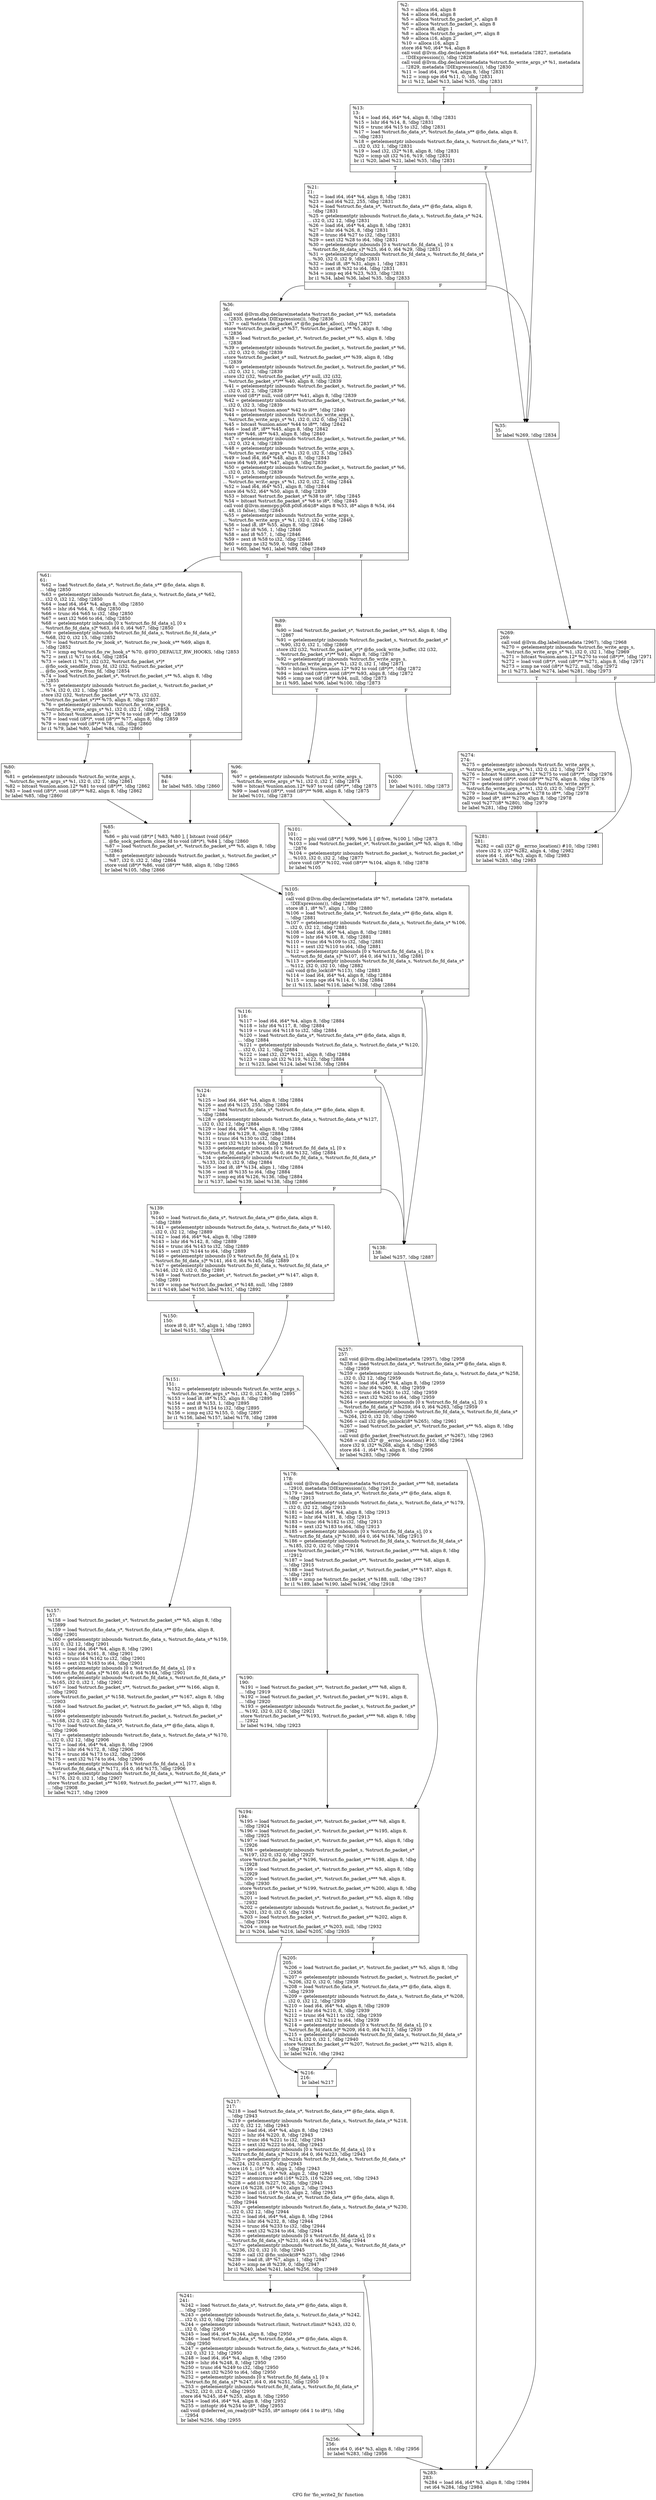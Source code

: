 digraph "CFG for 'fio_write2_fn' function" {
	label="CFG for 'fio_write2_fn' function";

	Node0x5568513bb1d0 [shape=record,label="{%2:\l  %3 = alloca i64, align 8\l  %4 = alloca i64, align 8\l  %5 = alloca %struct.fio_packet_s*, align 8\l  %6 = alloca %struct.fio_packet_s, align 8\l  %7 = alloca i8, align 1\l  %8 = alloca %struct.fio_packet_s**, align 8\l  %9 = alloca i16, align 2\l  %10 = alloca i16, align 2\l  store i64 %0, i64* %4, align 8\l  call void @llvm.dbg.declare(metadata i64* %4, metadata !2827, metadata\l... !DIExpression()), !dbg !2828\l  call void @llvm.dbg.declare(metadata %struct.fio_write_args_s* %1, metadata\l... !2829, metadata !DIExpression()), !dbg !2830\l  %11 = load i64, i64* %4, align 8, !dbg !2831\l  %12 = icmp sge i64 %11, 0, !dbg !2831\l  br i1 %12, label %13, label %35, !dbg !2831\l|{<s0>T|<s1>F}}"];
	Node0x5568513bb1d0:s0 -> Node0x5568514b0af0;
	Node0x5568513bb1d0:s1 -> Node0x5568514b0b90;
	Node0x5568514b0af0 [shape=record,label="{%13:\l13:                                               \l  %14 = load i64, i64* %4, align 8, !dbg !2831\l  %15 = lshr i64 %14, 8, !dbg !2831\l  %16 = trunc i64 %15 to i32, !dbg !2831\l  %17 = load %struct.fio_data_s*, %struct.fio_data_s** @fio_data, align 8,\l... !dbg !2831\l  %18 = getelementptr inbounds %struct.fio_data_s, %struct.fio_data_s* %17,\l... i32 0, i32 1, !dbg !2831\l  %19 = load i32, i32* %18, align 8, !dbg !2831\l  %20 = icmp ult i32 %16, %19, !dbg !2831\l  br i1 %20, label %21, label %35, !dbg !2831\l|{<s0>T|<s1>F}}"];
	Node0x5568514b0af0:s0 -> Node0x5568514b0b40;
	Node0x5568514b0af0:s1 -> Node0x5568514b0b90;
	Node0x5568514b0b40 [shape=record,label="{%21:\l21:                                               \l  %22 = load i64, i64* %4, align 8, !dbg !2831\l  %23 = and i64 %22, 255, !dbg !2831\l  %24 = load %struct.fio_data_s*, %struct.fio_data_s** @fio_data, align 8,\l... !dbg !2831\l  %25 = getelementptr inbounds %struct.fio_data_s, %struct.fio_data_s* %24,\l... i32 0, i32 12, !dbg !2831\l  %26 = load i64, i64* %4, align 8, !dbg !2831\l  %27 = lshr i64 %26, 8, !dbg !2831\l  %28 = trunc i64 %27 to i32, !dbg !2831\l  %29 = sext i32 %28 to i64, !dbg !2831\l  %30 = getelementptr inbounds [0 x %struct.fio_fd_data_s], [0 x\l... %struct.fio_fd_data_s]* %25, i64 0, i64 %29, !dbg !2831\l  %31 = getelementptr inbounds %struct.fio_fd_data_s, %struct.fio_fd_data_s*\l... %30, i32 0, i32 9, !dbg !2831\l  %32 = load i8, i8* %31, align 1, !dbg !2831\l  %33 = zext i8 %32 to i64, !dbg !2831\l  %34 = icmp eq i64 %23, %33, !dbg !2831\l  br i1 %34, label %36, label %35, !dbg !2833\l|{<s0>T|<s1>F}}"];
	Node0x5568514b0b40:s0 -> Node0x5568514b0be0;
	Node0x5568514b0b40:s1 -> Node0x5568514b0b90;
	Node0x5568514b0b90 [shape=record,label="{%35:\l35:                                               \l  br label %269, !dbg !2834\l}"];
	Node0x5568514b0b90 -> Node0x5568514b1400;
	Node0x5568514b0be0 [shape=record,label="{%36:\l36:                                               \l  call void @llvm.dbg.declare(metadata %struct.fio_packet_s** %5, metadata\l... !2835, metadata !DIExpression()), !dbg !2836\l  %37 = call %struct.fio_packet_s* @fio_packet_alloc(), !dbg !2837\l  store %struct.fio_packet_s* %37, %struct.fio_packet_s** %5, align 8, !dbg\l... !2836\l  %38 = load %struct.fio_packet_s*, %struct.fio_packet_s** %5, align 8, !dbg\l... !2838\l  %39 = getelementptr inbounds %struct.fio_packet_s, %struct.fio_packet_s* %6,\l... i32 0, i32 0, !dbg !2839\l  store %struct.fio_packet_s* null, %struct.fio_packet_s** %39, align 8, !dbg\l... !2839\l  %40 = getelementptr inbounds %struct.fio_packet_s, %struct.fio_packet_s* %6,\l... i32 0, i32 1, !dbg !2839\l  store i32 (i32, %struct.fio_packet_s*)* null, i32 (i32,\l... %struct.fio_packet_s*)** %40, align 8, !dbg !2839\l  %41 = getelementptr inbounds %struct.fio_packet_s, %struct.fio_packet_s* %6,\l... i32 0, i32 2, !dbg !2839\l  store void (i8*)* null, void (i8*)** %41, align 8, !dbg !2839\l  %42 = getelementptr inbounds %struct.fio_packet_s, %struct.fio_packet_s* %6,\l... i32 0, i32 3, !dbg !2839\l  %43 = bitcast %union.anon* %42 to i8**, !dbg !2840\l  %44 = getelementptr inbounds %struct.fio_write_args_s,\l... %struct.fio_write_args_s* %1, i32 0, i32 0, !dbg !2841\l  %45 = bitcast %union.anon* %44 to i8**, !dbg !2842\l  %46 = load i8*, i8** %45, align 8, !dbg !2842\l  store i8* %46, i8** %43, align 8, !dbg !2840\l  %47 = getelementptr inbounds %struct.fio_packet_s, %struct.fio_packet_s* %6,\l... i32 0, i32 4, !dbg !2839\l  %48 = getelementptr inbounds %struct.fio_write_args_s,\l... %struct.fio_write_args_s* %1, i32 0, i32 3, !dbg !2843\l  %49 = load i64, i64* %48, align 8, !dbg !2843\l  store i64 %49, i64* %47, align 8, !dbg !2839\l  %50 = getelementptr inbounds %struct.fio_packet_s, %struct.fio_packet_s* %6,\l... i32 0, i32 5, !dbg !2839\l  %51 = getelementptr inbounds %struct.fio_write_args_s,\l... %struct.fio_write_args_s* %1, i32 0, i32 2, !dbg !2844\l  %52 = load i64, i64* %51, align 8, !dbg !2844\l  store i64 %52, i64* %50, align 8, !dbg !2839\l  %53 = bitcast %struct.fio_packet_s* %38 to i8*, !dbg !2845\l  %54 = bitcast %struct.fio_packet_s* %6 to i8*, !dbg !2845\l  call void @llvm.memcpy.p0i8.p0i8.i64(i8* align 8 %53, i8* align 8 %54, i64\l... 48, i1 false), !dbg !2845\l  %55 = getelementptr inbounds %struct.fio_write_args_s,\l... %struct.fio_write_args_s* %1, i32 0, i32 4, !dbg !2846\l  %56 = load i8, i8* %55, align 8, !dbg !2846\l  %57 = lshr i8 %56, 1, !dbg !2846\l  %58 = and i8 %57, 1, !dbg !2846\l  %59 = zext i8 %58 to i32, !dbg !2846\l  %60 = icmp ne i32 %59, 0, !dbg !2848\l  br i1 %60, label %61, label %89, !dbg !2849\l|{<s0>T|<s1>F}}"];
	Node0x5568514b0be0:s0 -> Node0x5568514b0c30;
	Node0x5568514b0be0:s1 -> Node0x5568514b0d70;
	Node0x5568514b0c30 [shape=record,label="{%61:\l61:                                               \l  %62 = load %struct.fio_data_s*, %struct.fio_data_s** @fio_data, align 8,\l... !dbg !2850\l  %63 = getelementptr inbounds %struct.fio_data_s, %struct.fio_data_s* %62,\l... i32 0, i32 12, !dbg !2850\l  %64 = load i64, i64* %4, align 8, !dbg !2850\l  %65 = lshr i64 %64, 8, !dbg !2850\l  %66 = trunc i64 %65 to i32, !dbg !2850\l  %67 = sext i32 %66 to i64, !dbg !2850\l  %68 = getelementptr inbounds [0 x %struct.fio_fd_data_s], [0 x\l... %struct.fio_fd_data_s]* %63, i64 0, i64 %67, !dbg !2850\l  %69 = getelementptr inbounds %struct.fio_fd_data_s, %struct.fio_fd_data_s*\l... %68, i32 0, i32 15, !dbg !2852\l  %70 = load %struct.fio_rw_hook_s*, %struct.fio_rw_hook_s** %69, align 8,\l... !dbg !2852\l  %71 = icmp eq %struct.fio_rw_hook_s* %70, @FIO_DEFAULT_RW_HOOKS, !dbg !2853\l  %72 = zext i1 %71 to i64, !dbg !2854\l  %73 = select i1 %71, i32 (i32, %struct.fio_packet_s*)*\l... @fio_sock_sendfile_from_fd, i32 (i32, %struct.fio_packet_s*)*\l... @fio_sock_write_from_fd, !dbg !2854\l  %74 = load %struct.fio_packet_s*, %struct.fio_packet_s** %5, align 8, !dbg\l... !2855\l  %75 = getelementptr inbounds %struct.fio_packet_s, %struct.fio_packet_s*\l... %74, i32 0, i32 1, !dbg !2856\l  store i32 (i32, %struct.fio_packet_s*)* %73, i32 (i32,\l... %struct.fio_packet_s*)** %75, align 8, !dbg !2857\l  %76 = getelementptr inbounds %struct.fio_write_args_s,\l... %struct.fio_write_args_s* %1, i32 0, i32 1, !dbg !2858\l  %77 = bitcast %union.anon.12* %76 to void (i8*)**, !dbg !2859\l  %78 = load void (i8*)*, void (i8*)** %77, align 8, !dbg !2859\l  %79 = icmp ne void (i8*)* %78, null, !dbg !2860\l  br i1 %79, label %80, label %84, !dbg !2860\l|{<s0>T|<s1>F}}"];
	Node0x5568514b0c30:s0 -> Node0x5568514b0c80;
	Node0x5568514b0c30:s1 -> Node0x5568514b0cd0;
	Node0x5568514b0c80 [shape=record,label="{%80:\l80:                                               \l  %81 = getelementptr inbounds %struct.fio_write_args_s,\l... %struct.fio_write_args_s* %1, i32 0, i32 1, !dbg !2861\l  %82 = bitcast %union.anon.12* %81 to void (i8*)**, !dbg !2862\l  %83 = load void (i8*)*, void (i8*)** %82, align 8, !dbg !2862\l  br label %85, !dbg !2860\l}"];
	Node0x5568514b0c80 -> Node0x5568514b0d20;
	Node0x5568514b0cd0 [shape=record,label="{%84:\l84:                                               \l  br label %85, !dbg !2860\l}"];
	Node0x5568514b0cd0 -> Node0x5568514b0d20;
	Node0x5568514b0d20 [shape=record,label="{%85:\l85:                                               \l  %86 = phi void (i8*)* [ %83, %80 ], [ bitcast (void (i64)*\l... @fio_sock_perform_close_fd to void (i8*)*), %84 ], !dbg !2860\l  %87 = load %struct.fio_packet_s*, %struct.fio_packet_s** %5, align 8, !dbg\l... !2863\l  %88 = getelementptr inbounds %struct.fio_packet_s, %struct.fio_packet_s*\l... %87, i32 0, i32 2, !dbg !2864\l  store void (i8*)* %86, void (i8*)** %88, align 8, !dbg !2865\l  br label %105, !dbg !2866\l}"];
	Node0x5568514b0d20 -> Node0x5568514b0eb0;
	Node0x5568514b0d70 [shape=record,label="{%89:\l89:                                               \l  %90 = load %struct.fio_packet_s*, %struct.fio_packet_s** %5, align 8, !dbg\l... !2867\l  %91 = getelementptr inbounds %struct.fio_packet_s, %struct.fio_packet_s*\l... %90, i32 0, i32 1, !dbg !2869\l  store i32 (i32, %struct.fio_packet_s*)* @fio_sock_write_buffer, i32 (i32,\l... %struct.fio_packet_s*)** %91, align 8, !dbg !2870\l  %92 = getelementptr inbounds %struct.fio_write_args_s,\l... %struct.fio_write_args_s* %1, i32 0, i32 1, !dbg !2871\l  %93 = bitcast %union.anon.12* %92 to void (i8*)**, !dbg !2872\l  %94 = load void (i8*)*, void (i8*)** %93, align 8, !dbg !2872\l  %95 = icmp ne void (i8*)* %94, null, !dbg !2873\l  br i1 %95, label %96, label %100, !dbg !2873\l|{<s0>T|<s1>F}}"];
	Node0x5568514b0d70:s0 -> Node0x5568514b0dc0;
	Node0x5568514b0d70:s1 -> Node0x5568514b0e10;
	Node0x5568514b0dc0 [shape=record,label="{%96:\l96:                                               \l  %97 = getelementptr inbounds %struct.fio_write_args_s,\l... %struct.fio_write_args_s* %1, i32 0, i32 1, !dbg !2874\l  %98 = bitcast %union.anon.12* %97 to void (i8*)**, !dbg !2875\l  %99 = load void (i8*)*, void (i8*)** %98, align 8, !dbg !2875\l  br label %101, !dbg !2873\l}"];
	Node0x5568514b0dc0 -> Node0x5568514b0e60;
	Node0x5568514b0e10 [shape=record,label="{%100:\l100:                                              \l  br label %101, !dbg !2873\l}"];
	Node0x5568514b0e10 -> Node0x5568514b0e60;
	Node0x5568514b0e60 [shape=record,label="{%101:\l101:                                              \l  %102 = phi void (i8*)* [ %99, %96 ], [ @free, %100 ], !dbg !2873\l  %103 = load %struct.fio_packet_s*, %struct.fio_packet_s** %5, align 8, !dbg\l... !2876\l  %104 = getelementptr inbounds %struct.fio_packet_s, %struct.fio_packet_s*\l... %103, i32 0, i32 2, !dbg !2877\l  store void (i8*)* %102, void (i8*)** %104, align 8, !dbg !2878\l  br label %105\l}"];
	Node0x5568514b0e60 -> Node0x5568514b0eb0;
	Node0x5568514b0eb0 [shape=record,label="{%105:\l105:                                              \l  call void @llvm.dbg.declare(metadata i8* %7, metadata !2879, metadata\l... !DIExpression()), !dbg !2880\l  store i8 1, i8* %7, align 1, !dbg !2880\l  %106 = load %struct.fio_data_s*, %struct.fio_data_s** @fio_data, align 8,\l... !dbg !2881\l  %107 = getelementptr inbounds %struct.fio_data_s, %struct.fio_data_s* %106,\l... i32 0, i32 12, !dbg !2881\l  %108 = load i64, i64* %4, align 8, !dbg !2881\l  %109 = lshr i64 %108, 8, !dbg !2881\l  %110 = trunc i64 %109 to i32, !dbg !2881\l  %111 = sext i32 %110 to i64, !dbg !2881\l  %112 = getelementptr inbounds [0 x %struct.fio_fd_data_s], [0 x\l... %struct.fio_fd_data_s]* %107, i64 0, i64 %111, !dbg !2881\l  %113 = getelementptr inbounds %struct.fio_fd_data_s, %struct.fio_fd_data_s*\l... %112, i32 0, i32 10, !dbg !2882\l  call void @fio_lock(i8* %113), !dbg !2883\l  %114 = load i64, i64* %4, align 8, !dbg !2884\l  %115 = icmp sge i64 %114, 0, !dbg !2884\l  br i1 %115, label %116, label %138, !dbg !2884\l|{<s0>T|<s1>F}}"];
	Node0x5568514b0eb0:s0 -> Node0x5568514b0f00;
	Node0x5568514b0eb0:s1 -> Node0x5568514b0fa0;
	Node0x5568514b0f00 [shape=record,label="{%116:\l116:                                              \l  %117 = load i64, i64* %4, align 8, !dbg !2884\l  %118 = lshr i64 %117, 8, !dbg !2884\l  %119 = trunc i64 %118 to i32, !dbg !2884\l  %120 = load %struct.fio_data_s*, %struct.fio_data_s** @fio_data, align 8,\l... !dbg !2884\l  %121 = getelementptr inbounds %struct.fio_data_s, %struct.fio_data_s* %120,\l... i32 0, i32 1, !dbg !2884\l  %122 = load i32, i32* %121, align 8, !dbg !2884\l  %123 = icmp ult i32 %119, %122, !dbg !2884\l  br i1 %123, label %124, label %138, !dbg !2884\l|{<s0>T|<s1>F}}"];
	Node0x5568514b0f00:s0 -> Node0x5568514b0f50;
	Node0x5568514b0f00:s1 -> Node0x5568514b0fa0;
	Node0x5568514b0f50 [shape=record,label="{%124:\l124:                                              \l  %125 = load i64, i64* %4, align 8, !dbg !2884\l  %126 = and i64 %125, 255, !dbg !2884\l  %127 = load %struct.fio_data_s*, %struct.fio_data_s** @fio_data, align 8,\l... !dbg !2884\l  %128 = getelementptr inbounds %struct.fio_data_s, %struct.fio_data_s* %127,\l... i32 0, i32 12, !dbg !2884\l  %129 = load i64, i64* %4, align 8, !dbg !2884\l  %130 = lshr i64 %129, 8, !dbg !2884\l  %131 = trunc i64 %130 to i32, !dbg !2884\l  %132 = sext i32 %131 to i64, !dbg !2884\l  %133 = getelementptr inbounds [0 x %struct.fio_fd_data_s], [0 x\l... %struct.fio_fd_data_s]* %128, i64 0, i64 %132, !dbg !2884\l  %134 = getelementptr inbounds %struct.fio_fd_data_s, %struct.fio_fd_data_s*\l... %133, i32 0, i32 9, !dbg !2884\l  %135 = load i8, i8* %134, align 1, !dbg !2884\l  %136 = zext i8 %135 to i64, !dbg !2884\l  %137 = icmp eq i64 %126, %136, !dbg !2884\l  br i1 %137, label %139, label %138, !dbg !2886\l|{<s0>T|<s1>F}}"];
	Node0x5568514b0f50:s0 -> Node0x5568514b0ff0;
	Node0x5568514b0f50:s1 -> Node0x5568514b0fa0;
	Node0x5568514b0fa0 [shape=record,label="{%138:\l138:                                              \l  br label %257, !dbg !2887\l}"];
	Node0x5568514b0fa0 -> Node0x5568514b13b0;
	Node0x5568514b0ff0 [shape=record,label="{%139:\l139:                                              \l  %140 = load %struct.fio_data_s*, %struct.fio_data_s** @fio_data, align 8,\l... !dbg !2889\l  %141 = getelementptr inbounds %struct.fio_data_s, %struct.fio_data_s* %140,\l... i32 0, i32 12, !dbg !2889\l  %142 = load i64, i64* %4, align 8, !dbg !2889\l  %143 = lshr i64 %142, 8, !dbg !2889\l  %144 = trunc i64 %143 to i32, !dbg !2889\l  %145 = sext i32 %144 to i64, !dbg !2889\l  %146 = getelementptr inbounds [0 x %struct.fio_fd_data_s], [0 x\l... %struct.fio_fd_data_s]* %141, i64 0, i64 %145, !dbg !2889\l  %147 = getelementptr inbounds %struct.fio_fd_data_s, %struct.fio_fd_data_s*\l... %146, i32 0, i32 0, !dbg !2891\l  %148 = load %struct.fio_packet_s*, %struct.fio_packet_s** %147, align 8,\l... !dbg !2891\l  %149 = icmp ne %struct.fio_packet_s* %148, null, !dbg !2889\l  br i1 %149, label %150, label %151, !dbg !2892\l|{<s0>T|<s1>F}}"];
	Node0x5568514b0ff0:s0 -> Node0x5568514b1040;
	Node0x5568514b0ff0:s1 -> Node0x5568514b1090;
	Node0x5568514b1040 [shape=record,label="{%150:\l150:                                              \l  store i8 0, i8* %7, align 1, !dbg !2893\l  br label %151, !dbg !2894\l}"];
	Node0x5568514b1040 -> Node0x5568514b1090;
	Node0x5568514b1090 [shape=record,label="{%151:\l151:                                              \l  %152 = getelementptr inbounds %struct.fio_write_args_s,\l... %struct.fio_write_args_s* %1, i32 0, i32 4, !dbg !2895\l  %153 = load i8, i8* %152, align 8, !dbg !2895\l  %154 = and i8 %153, 1, !dbg !2895\l  %155 = zext i8 %154 to i32, !dbg !2895\l  %156 = icmp eq i32 %155, 0, !dbg !2897\l  br i1 %156, label %157, label %178, !dbg !2898\l|{<s0>T|<s1>F}}"];
	Node0x5568514b1090:s0 -> Node0x5568514b10e0;
	Node0x5568514b1090:s1 -> Node0x5568514b1130;
	Node0x5568514b10e0 [shape=record,label="{%157:\l157:                                              \l  %158 = load %struct.fio_packet_s*, %struct.fio_packet_s** %5, align 8, !dbg\l... !2899\l  %159 = load %struct.fio_data_s*, %struct.fio_data_s** @fio_data, align 8,\l... !dbg !2901\l  %160 = getelementptr inbounds %struct.fio_data_s, %struct.fio_data_s* %159,\l... i32 0, i32 12, !dbg !2901\l  %161 = load i64, i64* %4, align 8, !dbg !2901\l  %162 = lshr i64 %161, 8, !dbg !2901\l  %163 = trunc i64 %162 to i32, !dbg !2901\l  %164 = sext i32 %163 to i64, !dbg !2901\l  %165 = getelementptr inbounds [0 x %struct.fio_fd_data_s], [0 x\l... %struct.fio_fd_data_s]* %160, i64 0, i64 %164, !dbg !2901\l  %166 = getelementptr inbounds %struct.fio_fd_data_s, %struct.fio_fd_data_s*\l... %165, i32 0, i32 1, !dbg !2902\l  %167 = load %struct.fio_packet_s**, %struct.fio_packet_s*** %166, align 8,\l... !dbg !2902\l  store %struct.fio_packet_s* %158, %struct.fio_packet_s** %167, align 8, !dbg\l... !2903\l  %168 = load %struct.fio_packet_s*, %struct.fio_packet_s** %5, align 8, !dbg\l... !2904\l  %169 = getelementptr inbounds %struct.fio_packet_s, %struct.fio_packet_s*\l... %168, i32 0, i32 0, !dbg !2905\l  %170 = load %struct.fio_data_s*, %struct.fio_data_s** @fio_data, align 8,\l... !dbg !2906\l  %171 = getelementptr inbounds %struct.fio_data_s, %struct.fio_data_s* %170,\l... i32 0, i32 12, !dbg !2906\l  %172 = load i64, i64* %4, align 8, !dbg !2906\l  %173 = lshr i64 %172, 8, !dbg !2906\l  %174 = trunc i64 %173 to i32, !dbg !2906\l  %175 = sext i32 %174 to i64, !dbg !2906\l  %176 = getelementptr inbounds [0 x %struct.fio_fd_data_s], [0 x\l... %struct.fio_fd_data_s]* %171, i64 0, i64 %175, !dbg !2906\l  %177 = getelementptr inbounds %struct.fio_fd_data_s, %struct.fio_fd_data_s*\l... %176, i32 0, i32 1, !dbg !2907\l  store %struct.fio_packet_s** %169, %struct.fio_packet_s*** %177, align 8,\l... !dbg !2908\l  br label %217, !dbg !2909\l}"];
	Node0x5568514b10e0 -> Node0x5568514b12c0;
	Node0x5568514b1130 [shape=record,label="{%178:\l178:                                              \l  call void @llvm.dbg.declare(metadata %struct.fio_packet_s*** %8, metadata\l... !2910, metadata !DIExpression()), !dbg !2912\l  %179 = load %struct.fio_data_s*, %struct.fio_data_s** @fio_data, align 8,\l... !dbg !2913\l  %180 = getelementptr inbounds %struct.fio_data_s, %struct.fio_data_s* %179,\l... i32 0, i32 12, !dbg !2913\l  %181 = load i64, i64* %4, align 8, !dbg !2913\l  %182 = lshr i64 %181, 8, !dbg !2913\l  %183 = trunc i64 %182 to i32, !dbg !2913\l  %184 = sext i32 %183 to i64, !dbg !2913\l  %185 = getelementptr inbounds [0 x %struct.fio_fd_data_s], [0 x\l... %struct.fio_fd_data_s]* %180, i64 0, i64 %184, !dbg !2913\l  %186 = getelementptr inbounds %struct.fio_fd_data_s, %struct.fio_fd_data_s*\l... %185, i32 0, i32 0, !dbg !2914\l  store %struct.fio_packet_s** %186, %struct.fio_packet_s*** %8, align 8, !dbg\l... !2912\l  %187 = load %struct.fio_packet_s**, %struct.fio_packet_s*** %8, align 8,\l... !dbg !2915\l  %188 = load %struct.fio_packet_s*, %struct.fio_packet_s** %187, align 8,\l... !dbg !2917\l  %189 = icmp ne %struct.fio_packet_s* %188, null, !dbg !2917\l  br i1 %189, label %190, label %194, !dbg !2918\l|{<s0>T|<s1>F}}"];
	Node0x5568514b1130:s0 -> Node0x5568514b1180;
	Node0x5568514b1130:s1 -> Node0x5568514b11d0;
	Node0x5568514b1180 [shape=record,label="{%190:\l190:                                              \l  %191 = load %struct.fio_packet_s**, %struct.fio_packet_s*** %8, align 8,\l... !dbg !2919\l  %192 = load %struct.fio_packet_s*, %struct.fio_packet_s** %191, align 8,\l... !dbg !2920\l  %193 = getelementptr inbounds %struct.fio_packet_s, %struct.fio_packet_s*\l... %192, i32 0, i32 0, !dbg !2921\l  store %struct.fio_packet_s** %193, %struct.fio_packet_s*** %8, align 8, !dbg\l... !2922\l  br label %194, !dbg !2923\l}"];
	Node0x5568514b1180 -> Node0x5568514b11d0;
	Node0x5568514b11d0 [shape=record,label="{%194:\l194:                                              \l  %195 = load %struct.fio_packet_s**, %struct.fio_packet_s*** %8, align 8,\l... !dbg !2924\l  %196 = load %struct.fio_packet_s*, %struct.fio_packet_s** %195, align 8,\l... !dbg !2925\l  %197 = load %struct.fio_packet_s*, %struct.fio_packet_s** %5, align 8, !dbg\l... !2926\l  %198 = getelementptr inbounds %struct.fio_packet_s, %struct.fio_packet_s*\l... %197, i32 0, i32 0, !dbg !2927\l  store %struct.fio_packet_s* %196, %struct.fio_packet_s** %198, align 8, !dbg\l... !2928\l  %199 = load %struct.fio_packet_s*, %struct.fio_packet_s** %5, align 8, !dbg\l... !2929\l  %200 = load %struct.fio_packet_s**, %struct.fio_packet_s*** %8, align 8,\l... !dbg !2930\l  store %struct.fio_packet_s* %199, %struct.fio_packet_s** %200, align 8, !dbg\l... !2931\l  %201 = load %struct.fio_packet_s*, %struct.fio_packet_s** %5, align 8, !dbg\l... !2932\l  %202 = getelementptr inbounds %struct.fio_packet_s, %struct.fio_packet_s*\l... %201, i32 0, i32 0, !dbg !2934\l  %203 = load %struct.fio_packet_s*, %struct.fio_packet_s** %202, align 8,\l... !dbg !2934\l  %204 = icmp ne %struct.fio_packet_s* %203, null, !dbg !2932\l  br i1 %204, label %216, label %205, !dbg !2935\l|{<s0>T|<s1>F}}"];
	Node0x5568514b11d0:s0 -> Node0x5568514b1270;
	Node0x5568514b11d0:s1 -> Node0x5568514b1220;
	Node0x5568514b1220 [shape=record,label="{%205:\l205:                                              \l  %206 = load %struct.fio_packet_s*, %struct.fio_packet_s** %5, align 8, !dbg\l... !2936\l  %207 = getelementptr inbounds %struct.fio_packet_s, %struct.fio_packet_s*\l... %206, i32 0, i32 0, !dbg !2938\l  %208 = load %struct.fio_data_s*, %struct.fio_data_s** @fio_data, align 8,\l... !dbg !2939\l  %209 = getelementptr inbounds %struct.fio_data_s, %struct.fio_data_s* %208,\l... i32 0, i32 12, !dbg !2939\l  %210 = load i64, i64* %4, align 8, !dbg !2939\l  %211 = lshr i64 %210, 8, !dbg !2939\l  %212 = trunc i64 %211 to i32, !dbg !2939\l  %213 = sext i32 %212 to i64, !dbg !2939\l  %214 = getelementptr inbounds [0 x %struct.fio_fd_data_s], [0 x\l... %struct.fio_fd_data_s]* %209, i64 0, i64 %213, !dbg !2939\l  %215 = getelementptr inbounds %struct.fio_fd_data_s, %struct.fio_fd_data_s*\l... %214, i32 0, i32 1, !dbg !2940\l  store %struct.fio_packet_s** %207, %struct.fio_packet_s*** %215, align 8,\l... !dbg !2941\l  br label %216, !dbg !2942\l}"];
	Node0x5568514b1220 -> Node0x5568514b1270;
	Node0x5568514b1270 [shape=record,label="{%216:\l216:                                              \l  br label %217\l}"];
	Node0x5568514b1270 -> Node0x5568514b12c0;
	Node0x5568514b12c0 [shape=record,label="{%217:\l217:                                              \l  %218 = load %struct.fio_data_s*, %struct.fio_data_s** @fio_data, align 8,\l... !dbg !2943\l  %219 = getelementptr inbounds %struct.fio_data_s, %struct.fio_data_s* %218,\l... i32 0, i32 12, !dbg !2943\l  %220 = load i64, i64* %4, align 8, !dbg !2943\l  %221 = lshr i64 %220, 8, !dbg !2943\l  %222 = trunc i64 %221 to i32, !dbg !2943\l  %223 = sext i32 %222 to i64, !dbg !2943\l  %224 = getelementptr inbounds [0 x %struct.fio_fd_data_s], [0 x\l... %struct.fio_fd_data_s]* %219, i64 0, i64 %223, !dbg !2943\l  %225 = getelementptr inbounds %struct.fio_fd_data_s, %struct.fio_fd_data_s*\l... %224, i32 0, i32 5, !dbg !2943\l  store i16 1, i16* %9, align 2, !dbg !2943\l  %226 = load i16, i16* %9, align 2, !dbg !2943\l  %227 = atomicrmw add i16* %225, i16 %226 seq_cst, !dbg !2943\l  %228 = add i16 %227, %226, !dbg !2943\l  store i16 %228, i16* %10, align 2, !dbg !2943\l  %229 = load i16, i16* %10, align 2, !dbg !2943\l  %230 = load %struct.fio_data_s*, %struct.fio_data_s** @fio_data, align 8,\l... !dbg !2944\l  %231 = getelementptr inbounds %struct.fio_data_s, %struct.fio_data_s* %230,\l... i32 0, i32 12, !dbg !2944\l  %232 = load i64, i64* %4, align 8, !dbg !2944\l  %233 = lshr i64 %232, 8, !dbg !2944\l  %234 = trunc i64 %233 to i32, !dbg !2944\l  %235 = sext i32 %234 to i64, !dbg !2944\l  %236 = getelementptr inbounds [0 x %struct.fio_fd_data_s], [0 x\l... %struct.fio_fd_data_s]* %231, i64 0, i64 %235, !dbg !2944\l  %237 = getelementptr inbounds %struct.fio_fd_data_s, %struct.fio_fd_data_s*\l... %236, i32 0, i32 10, !dbg !2945\l  %238 = call i32 @fio_unlock(i8* %237), !dbg !2946\l  %239 = load i8, i8* %7, align 1, !dbg !2947\l  %240 = icmp ne i8 %239, 0, !dbg !2947\l  br i1 %240, label %241, label %256, !dbg !2949\l|{<s0>T|<s1>F}}"];
	Node0x5568514b12c0:s0 -> Node0x5568514b1310;
	Node0x5568514b12c0:s1 -> Node0x5568514b1360;
	Node0x5568514b1310 [shape=record,label="{%241:\l241:                                              \l  %242 = load %struct.fio_data_s*, %struct.fio_data_s** @fio_data, align 8,\l... !dbg !2950\l  %243 = getelementptr inbounds %struct.fio_data_s, %struct.fio_data_s* %242,\l... i32 0, i32 0, !dbg !2950\l  %244 = getelementptr inbounds %struct.rlimit, %struct.rlimit* %243, i32 0,\l... i32 0, !dbg !2950\l  %245 = load i64, i64* %244, align 8, !dbg !2950\l  %246 = load %struct.fio_data_s*, %struct.fio_data_s** @fio_data, align 8,\l... !dbg !2950\l  %247 = getelementptr inbounds %struct.fio_data_s, %struct.fio_data_s* %246,\l... i32 0, i32 12, !dbg !2950\l  %248 = load i64, i64* %4, align 8, !dbg !2950\l  %249 = lshr i64 %248, 8, !dbg !2950\l  %250 = trunc i64 %249 to i32, !dbg !2950\l  %251 = sext i32 %250 to i64, !dbg !2950\l  %252 = getelementptr inbounds [0 x %struct.fio_fd_data_s], [0 x\l... %struct.fio_fd_data_s]* %247, i64 0, i64 %251, !dbg !2950\l  %253 = getelementptr inbounds %struct.fio_fd_data_s, %struct.fio_fd_data_s*\l... %252, i32 0, i32 4, !dbg !2950\l  store i64 %245, i64* %253, align 8, !dbg !2950\l  %254 = load i64, i64* %4, align 8, !dbg !2952\l  %255 = inttoptr i64 %254 to i8*, !dbg !2953\l  call void @deferred_on_ready(i8* %255, i8* inttoptr (i64 1 to i8*)), !dbg\l... !2954\l  br label %256, !dbg !2955\l}"];
	Node0x5568514b1310 -> Node0x5568514b1360;
	Node0x5568514b1360 [shape=record,label="{%256:\l256:                                              \l  store i64 0, i64* %3, align 8, !dbg !2956\l  br label %283, !dbg !2956\l}"];
	Node0x5568514b1360 -> Node0x5568514b14f0;
	Node0x5568514b13b0 [shape=record,label="{%257:\l257:                                              \l  call void @llvm.dbg.label(metadata !2957), !dbg !2958\l  %258 = load %struct.fio_data_s*, %struct.fio_data_s** @fio_data, align 8,\l... !dbg !2959\l  %259 = getelementptr inbounds %struct.fio_data_s, %struct.fio_data_s* %258,\l... i32 0, i32 12, !dbg !2959\l  %260 = load i64, i64* %4, align 8, !dbg !2959\l  %261 = lshr i64 %260, 8, !dbg !2959\l  %262 = trunc i64 %261 to i32, !dbg !2959\l  %263 = sext i32 %262 to i64, !dbg !2959\l  %264 = getelementptr inbounds [0 x %struct.fio_fd_data_s], [0 x\l... %struct.fio_fd_data_s]* %259, i64 0, i64 %263, !dbg !2959\l  %265 = getelementptr inbounds %struct.fio_fd_data_s, %struct.fio_fd_data_s*\l... %264, i32 0, i32 10, !dbg !2960\l  %266 = call i32 @fio_unlock(i8* %265), !dbg !2961\l  %267 = load %struct.fio_packet_s*, %struct.fio_packet_s** %5, align 8, !dbg\l... !2962\l  call void @fio_packet_free(%struct.fio_packet_s* %267), !dbg !2963\l  %268 = call i32* @__errno_location() #10, !dbg !2964\l  store i32 9, i32* %268, align 4, !dbg !2965\l  store i64 -1, i64* %3, align 8, !dbg !2966\l  br label %283, !dbg !2966\l}"];
	Node0x5568514b13b0 -> Node0x5568514b14f0;
	Node0x5568514b1400 [shape=record,label="{%269:\l269:                                              \l  call void @llvm.dbg.label(metadata !2967), !dbg !2968\l  %270 = getelementptr inbounds %struct.fio_write_args_s,\l... %struct.fio_write_args_s* %1, i32 0, i32 1, !dbg !2969\l  %271 = bitcast %union.anon.12* %270 to void (i8*)**, !dbg !2971\l  %272 = load void (i8*)*, void (i8*)** %271, align 8, !dbg !2971\l  %273 = icmp ne void (i8*)* %272, null, !dbg !2972\l  br i1 %273, label %274, label %281, !dbg !2973\l|{<s0>T|<s1>F}}"];
	Node0x5568514b1400:s0 -> Node0x5568514b1450;
	Node0x5568514b1400:s1 -> Node0x5568514b14a0;
	Node0x5568514b1450 [shape=record,label="{%274:\l274:                                              \l  %275 = getelementptr inbounds %struct.fio_write_args_s,\l... %struct.fio_write_args_s* %1, i32 0, i32 1, !dbg !2974\l  %276 = bitcast %union.anon.12* %275 to void (i8*)**, !dbg !2976\l  %277 = load void (i8*)*, void (i8*)** %276, align 8, !dbg !2976\l  %278 = getelementptr inbounds %struct.fio_write_args_s,\l... %struct.fio_write_args_s* %1, i32 0, i32 0, !dbg !2977\l  %279 = bitcast %union.anon* %278 to i8**, !dbg !2978\l  %280 = load i8*, i8** %279, align 8, !dbg !2978\l  call void %277(i8* %280), !dbg !2979\l  br label %281, !dbg !2980\l}"];
	Node0x5568514b1450 -> Node0x5568514b14a0;
	Node0x5568514b14a0 [shape=record,label="{%281:\l281:                                              \l  %282 = call i32* @__errno_location() #10, !dbg !2981\l  store i32 9, i32* %282, align 4, !dbg !2982\l  store i64 -1, i64* %3, align 8, !dbg !2983\l  br label %283, !dbg !2983\l}"];
	Node0x5568514b14a0 -> Node0x5568514b14f0;
	Node0x5568514b14f0 [shape=record,label="{%283:\l283:                                              \l  %284 = load i64, i64* %3, align 8, !dbg !2984\l  ret i64 %284, !dbg !2984\l}"];
}
